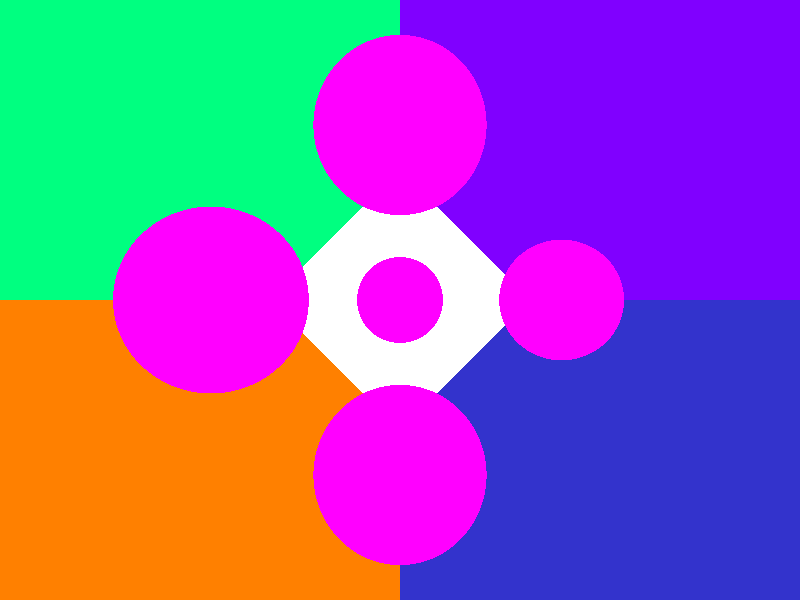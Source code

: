// cs473, assignment 1 sample file (RIGHT HANDED)

camera {
  location  <0, 0, 14>
  up        <0,  1,  0>
  right     <1.33333, 0,  0>
  look_at   <0, 0, 0>
}


light_source {<0, 0, 25> color rgb <1.5, 1.5, 1.5>}


plane {<0, 1, 0>, -6
      pigment {color rgb <1.0, 0.5, 0.0>}
      finish {ambient 0.4 diffuse 0.8 specular 0.6 roughness 0.05}
      rotate <0, 0, 45>
}

plane {<0, 1, 0>, -6
      pigment {color rgb <0.0, 1.0, 0.5>}
      finish {ambient 0.4 diffuse 0.8 specular 0.6 roughness 0.05}
      rotate <0, 0, 135>
}

plane {<0, 1, 0>, -6
      pigment {color rgb <0.5, 0.0, 1.0>}
      finish {ambient 0.4 diffuse 0.8 specular 0.6 roughness 0.05}
      rotate <0, 0, 225>
}

plane {<0, 1, 0>, -6
      pigment {color rgb <0.2, 0.2, 0.8>}
      finish {ambient 0.4 diffuse 0.8 specular 0.6 roughness 0.05}
      rotate <0, 0, 315>
}

plane {<0, 1, 0>, -25
      pigment {color rgb <1.0, 1.0, 1.0>}
      finish {ambient 0.4 diffuse 0.8 }
      rotate <90, 0, 0>
}

sphere { <0, 0, 0>, 1
  pigment { color rgbf <1.0, 0.0, 1.0>}
  finish {ambient 0.2 diffuse 0.4 reflection 0.6 specular 0.6 roughness 0.05}

}

sphere { <0, 0, 0>, 2
  pigment { color rgbf <1.0, 0.0, 1.0>}
  finish {ambient 0.2 diffuse 0.4 reflection 0.6 refraction 1.0 ior 1.333}
  translate <0, 4, 0>
}

sphere { <0, 0, 0>, 2
  pigment { color rgbf <1.0, 0.0, 1.0>}
  finish {ambient 0.2 diffuse 0.4 reflection 0.6 refraction 1.0 ior 1.333}
  translate <0, -4, 0>
}

sphere { <0, 0, 0>, 2
  pigment { color rgbf <1.0, 0.0, 1.0>}
  finish {ambient 0.2 diffuse 0.4 reflection 0.6 refraction 1.0 ior 1.333}
  translate <4, 0, 1>
}

sphere { <0, 0, 0>, 1.5
  pigment { color rgbf <1.0, 0.0, 1.0>}
  finish {ambient 0.2 diffuse 0.4 reflection 0.6 refraction 1.0 ior 1.333}
  translate <-4, 0, -1>
}
